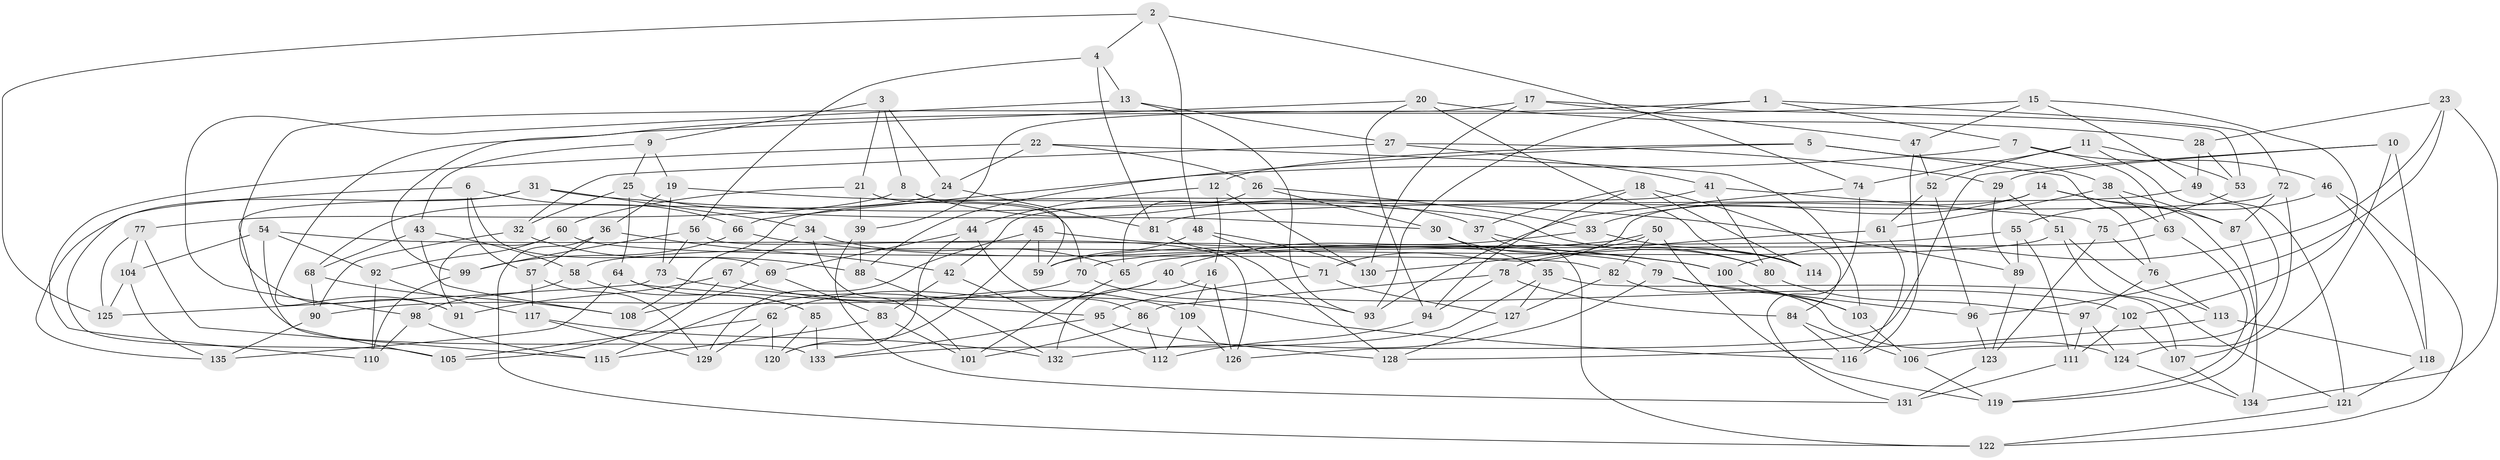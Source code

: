 // Generated by graph-tools (version 1.1) at 2025/57/03/09/25 04:57:49]
// undirected, 135 vertices, 270 edges
graph export_dot {
graph [start="1"]
  node [color=gray90,style=filled];
  1;
  2;
  3;
  4;
  5;
  6;
  7;
  8;
  9;
  10;
  11;
  12;
  13;
  14;
  15;
  16;
  17;
  18;
  19;
  20;
  21;
  22;
  23;
  24;
  25;
  26;
  27;
  28;
  29;
  30;
  31;
  32;
  33;
  34;
  35;
  36;
  37;
  38;
  39;
  40;
  41;
  42;
  43;
  44;
  45;
  46;
  47;
  48;
  49;
  50;
  51;
  52;
  53;
  54;
  55;
  56;
  57;
  58;
  59;
  60;
  61;
  62;
  63;
  64;
  65;
  66;
  67;
  68;
  69;
  70;
  71;
  72;
  73;
  74;
  75;
  76;
  77;
  78;
  79;
  80;
  81;
  82;
  83;
  84;
  85;
  86;
  87;
  88;
  89;
  90;
  91;
  92;
  93;
  94;
  95;
  96;
  97;
  98;
  99;
  100;
  101;
  102;
  103;
  104;
  105;
  106;
  107;
  108;
  109;
  110;
  111;
  112;
  113;
  114;
  115;
  116;
  117;
  118;
  119;
  120;
  121;
  122;
  123;
  124;
  125;
  126;
  127;
  128;
  129;
  130;
  131;
  132;
  133;
  134;
  135;
  1 -- 72;
  1 -- 93;
  1 -- 39;
  1 -- 7;
  2 -- 4;
  2 -- 48;
  2 -- 125;
  2 -- 74;
  3 -- 21;
  3 -- 9;
  3 -- 24;
  3 -- 8;
  4 -- 13;
  4 -- 56;
  4 -- 81;
  5 -- 76;
  5 -- 88;
  5 -- 38;
  5 -- 12;
  6 -- 66;
  6 -- 69;
  6 -- 57;
  6 -- 105;
  7 -- 46;
  7 -- 66;
  7 -- 63;
  8 -- 59;
  8 -- 37;
  8 -- 77;
  9 -- 25;
  9 -- 19;
  9 -- 43;
  10 -- 118;
  10 -- 107;
  10 -- 126;
  10 -- 29;
  11 -- 106;
  11 -- 53;
  11 -- 52;
  11 -- 74;
  12 -- 130;
  12 -- 44;
  12 -- 16;
  13 -- 93;
  13 -- 98;
  13 -- 27;
  14 -- 71;
  14 -- 33;
  14 -- 134;
  14 -- 87;
  15 -- 91;
  15 -- 49;
  15 -- 102;
  15 -- 47;
  16 -- 132;
  16 -- 109;
  16 -- 126;
  17 -- 130;
  17 -- 47;
  17 -- 53;
  17 -- 91;
  18 -- 114;
  18 -- 37;
  18 -- 84;
  18 -- 94;
  19 -- 114;
  19 -- 73;
  19 -- 36;
  20 -- 99;
  20 -- 28;
  20 -- 94;
  20 -- 114;
  21 -- 39;
  21 -- 70;
  21 -- 60;
  22 -- 110;
  22 -- 26;
  22 -- 103;
  22 -- 24;
  23 -- 100;
  23 -- 134;
  23 -- 96;
  23 -- 28;
  24 -- 81;
  24 -- 68;
  25 -- 30;
  25 -- 64;
  25 -- 32;
  26 -- 65;
  26 -- 30;
  26 -- 33;
  27 -- 32;
  27 -- 41;
  27 -- 29;
  28 -- 49;
  28 -- 53;
  29 -- 51;
  29 -- 89;
  30 -- 35;
  30 -- 80;
  31 -- 135;
  31 -- 34;
  31 -- 133;
  31 -- 89;
  32 -- 88;
  32 -- 90;
  33 -- 114;
  33 -- 40;
  34 -- 65;
  34 -- 101;
  34 -- 67;
  35 -- 133;
  35 -- 127;
  35 -- 107;
  36 -- 122;
  36 -- 42;
  36 -- 57;
  37 -- 80;
  37 -- 122;
  38 -- 63;
  38 -- 87;
  38 -- 61;
  39 -- 88;
  39 -- 131;
  40 -- 115;
  40 -- 62;
  40 -- 102;
  41 -- 80;
  41 -- 42;
  41 -- 75;
  42 -- 112;
  42 -- 83;
  43 -- 68;
  43 -- 108;
  43 -- 58;
  44 -- 86;
  44 -- 69;
  44 -- 120;
  45 -- 120;
  45 -- 100;
  45 -- 129;
  45 -- 59;
  46 -- 55;
  46 -- 118;
  46 -- 122;
  47 -- 116;
  47 -- 52;
  48 -- 130;
  48 -- 71;
  48 -- 59;
  49 -- 81;
  49 -- 121;
  50 -- 82;
  50 -- 130;
  50 -- 119;
  50 -- 59;
  51 -- 121;
  51 -- 113;
  51 -- 58;
  52 -- 61;
  52 -- 96;
  53 -- 75;
  54 -- 92;
  54 -- 104;
  54 -- 105;
  54 -- 79;
  55 -- 70;
  55 -- 89;
  55 -- 111;
  56 -- 99;
  56 -- 73;
  56 -- 126;
  57 -- 117;
  57 -- 129;
  58 -- 85;
  58 -- 98;
  60 -- 82;
  60 -- 91;
  60 -- 92;
  61 -- 78;
  61 -- 116;
  62 -- 129;
  62 -- 105;
  62 -- 120;
  63 -- 65;
  63 -- 119;
  64 -- 95;
  64 -- 135;
  64 -- 85;
  65 -- 101;
  66 -- 99;
  66 -- 100;
  67 -- 91;
  67 -- 109;
  67 -- 105;
  68 -- 90;
  68 -- 108;
  69 -- 83;
  69 -- 108;
  70 -- 93;
  70 -- 90;
  71 -- 95;
  71 -- 127;
  72 -- 108;
  72 -- 124;
  72 -- 87;
  73 -- 116;
  73 -- 125;
  74 -- 93;
  74 -- 131;
  75 -- 76;
  75 -- 123;
  76 -- 97;
  76 -- 113;
  77 -- 115;
  77 -- 125;
  77 -- 104;
  78 -- 94;
  78 -- 86;
  78 -- 84;
  79 -- 132;
  79 -- 96;
  79 -- 103;
  80 -- 97;
  81 -- 128;
  82 -- 124;
  82 -- 127;
  83 -- 115;
  83 -- 101;
  84 -- 106;
  84 -- 116;
  85 -- 120;
  85 -- 133;
  86 -- 112;
  86 -- 101;
  87 -- 119;
  88 -- 132;
  89 -- 123;
  90 -- 135;
  92 -- 117;
  92 -- 110;
  94 -- 112;
  95 -- 133;
  95 -- 128;
  96 -- 123;
  97 -- 111;
  97 -- 124;
  98 -- 115;
  98 -- 110;
  99 -- 110;
  100 -- 103;
  102 -- 111;
  102 -- 107;
  103 -- 106;
  104 -- 135;
  104 -- 125;
  106 -- 119;
  107 -- 134;
  109 -- 126;
  109 -- 112;
  111 -- 131;
  113 -- 128;
  113 -- 118;
  117 -- 132;
  117 -- 129;
  118 -- 121;
  121 -- 122;
  123 -- 131;
  124 -- 134;
  127 -- 128;
}
